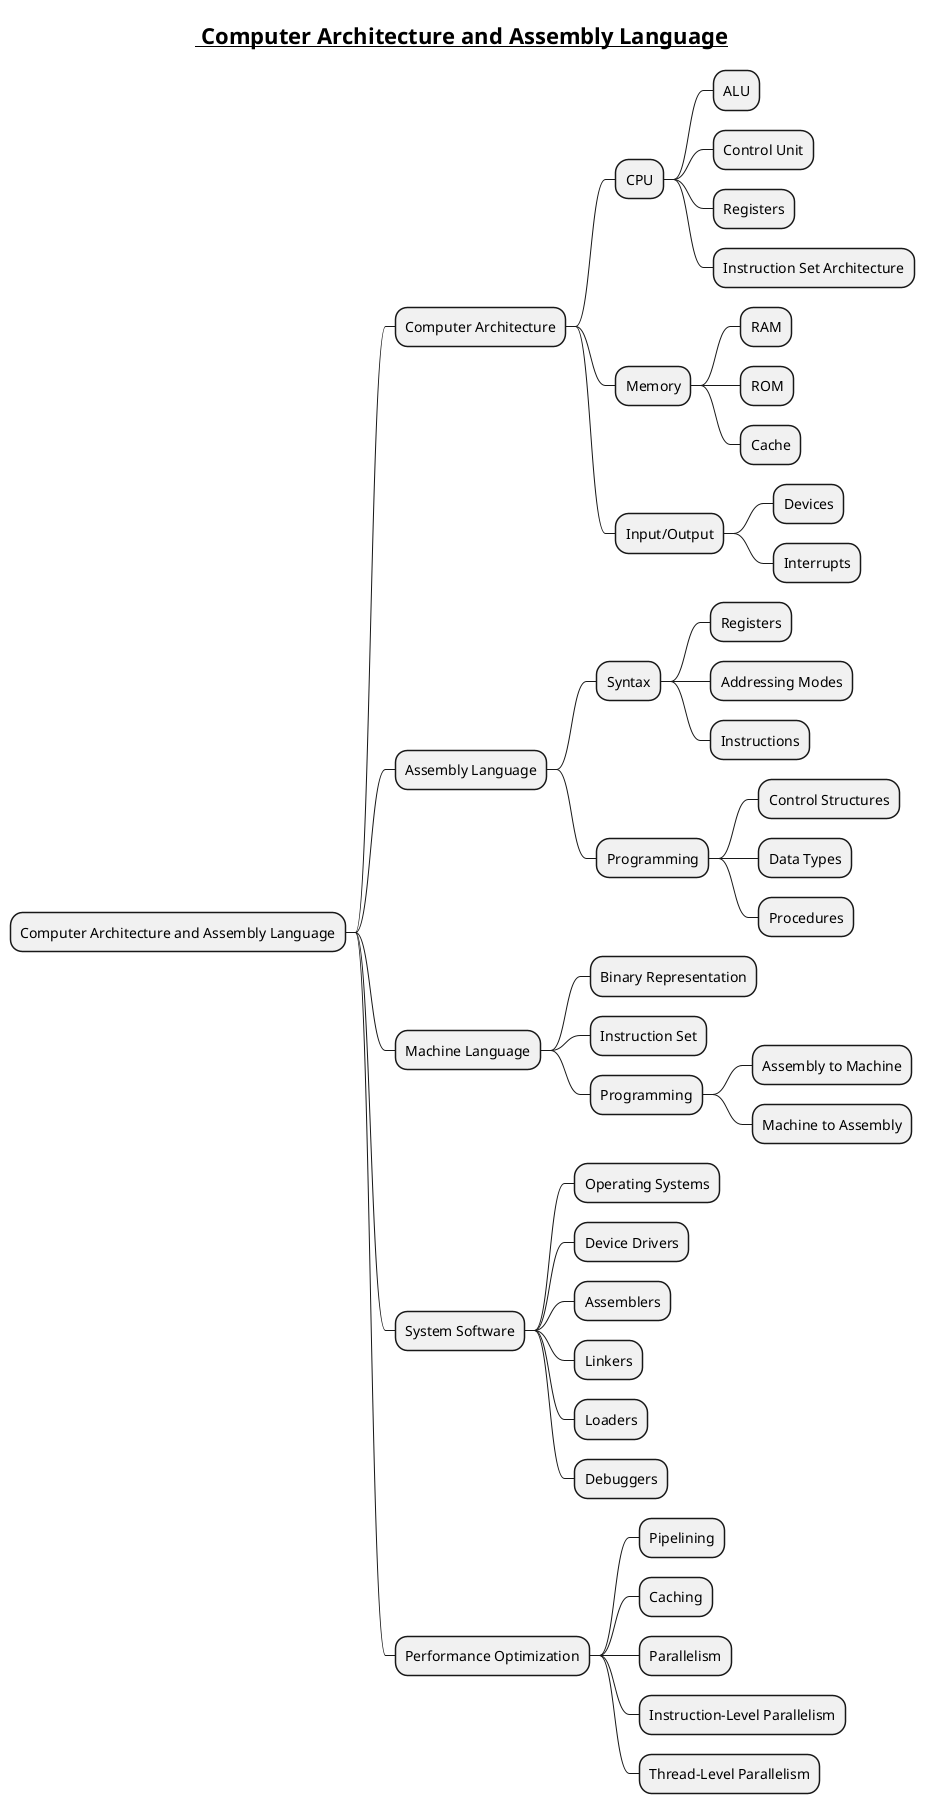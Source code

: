 @startmindmap
title =__ Computer Architecture and Assembly Language__

* Computer Architecture and Assembly Language
** Computer Architecture
*** CPU
**** ALU
**** Control Unit
**** Registers
**** Instruction Set Architecture
*** Memory
**** RAM
**** ROM
**** Cache
*** Input/Output
**** Devices
**** Interrupts
** Assembly Language
*** Syntax
**** Registers
**** Addressing Modes
**** Instructions
*** Programming
**** Control Structures
**** Data Types
**** Procedures
** Machine Language
*** Binary Representation
*** Instruction Set
*** Programming
**** Assembly to Machine
**** Machine to Assembly
** System Software
*** Operating Systems
*** Device Drivers
*** Assemblers
*** Linkers
*** Loaders
*** Debuggers
** Performance Optimization
*** Pipelining
*** Caching
*** Parallelism
*** Instruction-Level Parallelism
*** Thread-Level Parallelism
@endmindmap
